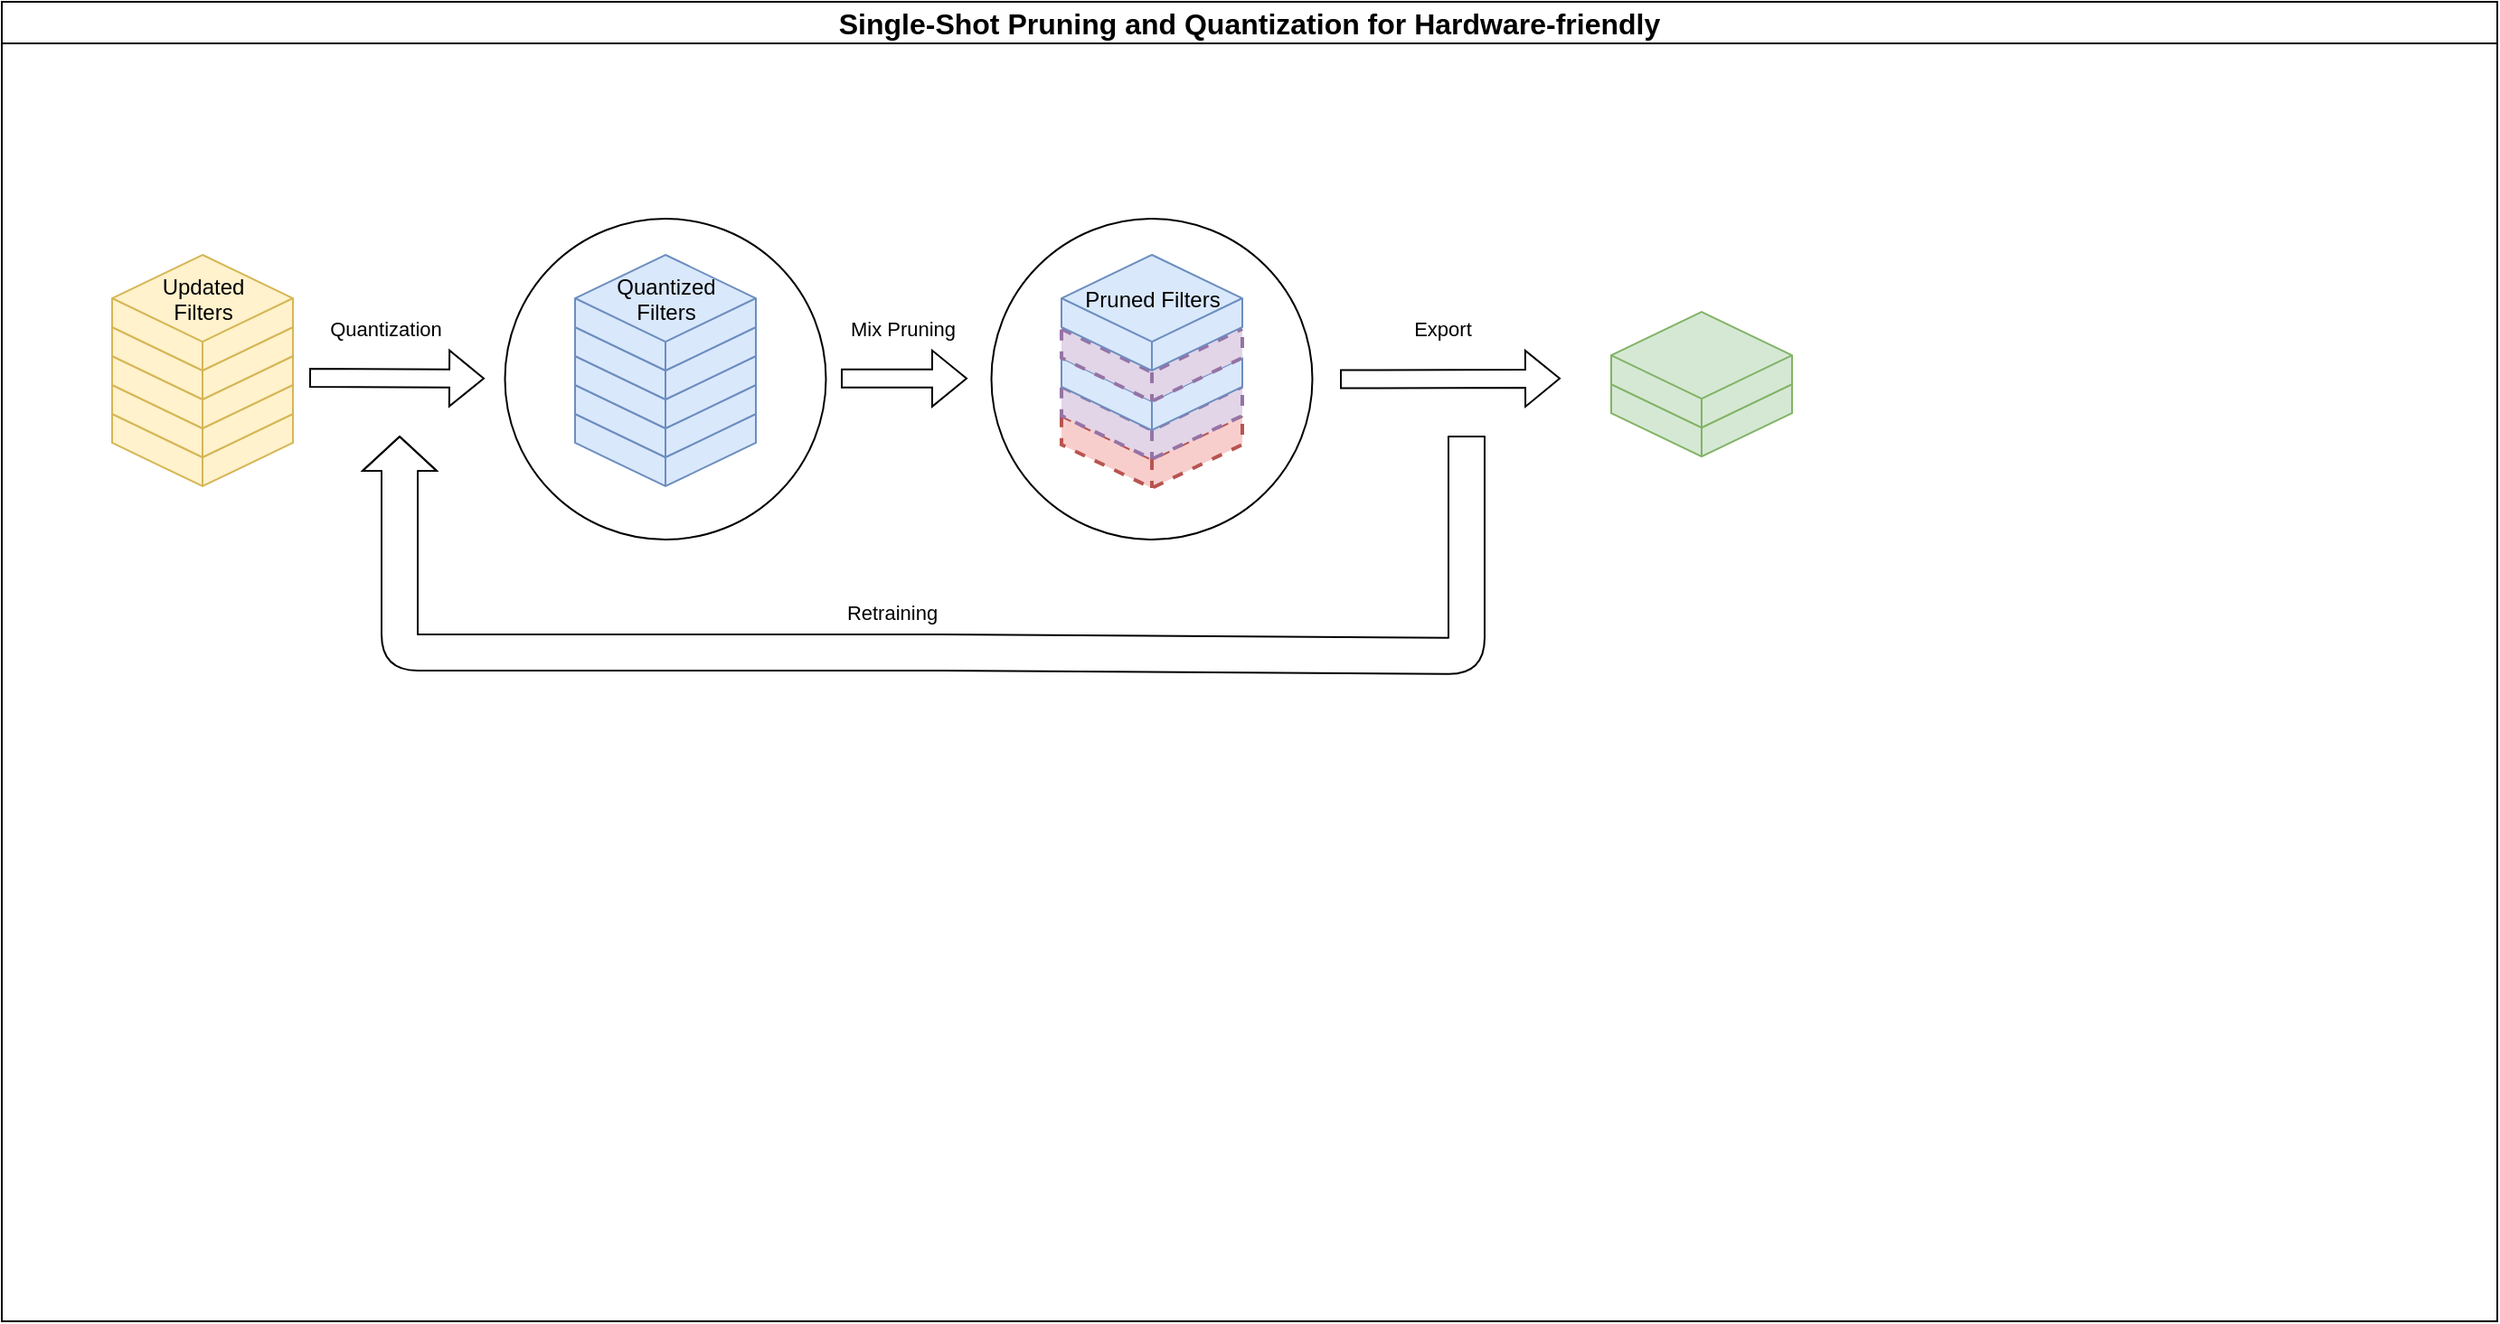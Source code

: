<mxfile version="21.3.5" type="github">
  <diagram name="第 1 页" id="9iZRizX3N21t1pR2slK-">
    <mxGraphModel dx="1304" dy="724" grid="1" gridSize="10" guides="1" tooltips="1" connect="1" arrows="1" fold="1" page="1" pageScale="1" pageWidth="827" pageHeight="1169" math="0" shadow="0">
      <root>
        <mxCell id="0" />
        <mxCell id="1" parent="0" />
        <mxCell id="0Aem7aCA6XUBFZICTMyG-1" value="&lt;font style=&quot;font-size: 16px;&quot;&gt;Single-Shot Pruning and Quantization for&amp;nbsp;Hardware-friendly&lt;/font&gt;" style="swimlane;whiteSpace=wrap;html=1;" vertex="1" parent="1">
          <mxGeometry x="60" y="90" width="1380" height="730" as="geometry" />
        </mxCell>
        <mxCell id="0Aem7aCA6XUBFZICTMyG-78" value="" style="ellipse;whiteSpace=wrap;html=1;aspect=fixed;" vertex="1" parent="0Aem7aCA6XUBFZICTMyG-1">
          <mxGeometry x="547.25" y="120" width="177.5" height="177.5" as="geometry" />
        </mxCell>
        <mxCell id="0Aem7aCA6XUBFZICTMyG-38" value="" style="ellipse;whiteSpace=wrap;html=1;aspect=fixed;" vertex="1" parent="0Aem7aCA6XUBFZICTMyG-1">
          <mxGeometry x="278.25" y="120" width="177.5" height="177.5" as="geometry" />
        </mxCell>
        <mxCell id="0Aem7aCA6XUBFZICTMyG-63" value="" style="group" vertex="1" connectable="0" parent="0Aem7aCA6XUBFZICTMyG-1">
          <mxGeometry x="61" y="140" width="100" height="128" as="geometry" />
        </mxCell>
        <mxCell id="0Aem7aCA6XUBFZICTMyG-56" value="" style="html=1;shape=mxgraph.basic.isocube;isoAngle=15;fillColor=#fff2cc;strokeColor=#d6b656;" vertex="1" parent="0Aem7aCA6XUBFZICTMyG-63">
          <mxGeometry y="64" width="100" height="64" as="geometry" />
        </mxCell>
        <mxCell id="0Aem7aCA6XUBFZICTMyG-58" style="edgeStyle=orthogonalEdgeStyle;rounded=0;orthogonalLoop=1;jettySize=auto;html=1;exitX=0.5;exitY=1;exitDx=0;exitDy=0;exitPerimeter=0;fillColor=#fff2cc;strokeColor=#d6b656;" edge="1" parent="0Aem7aCA6XUBFZICTMyG-63" source="0Aem7aCA6XUBFZICTMyG-56" target="0Aem7aCA6XUBFZICTMyG-56">
          <mxGeometry relative="1" as="geometry" />
        </mxCell>
        <mxCell id="0Aem7aCA6XUBFZICTMyG-59" value="" style="html=1;shape=mxgraph.basic.isocube;isoAngle=15;fillColor=#fff2cc;strokeColor=#d6b656;" vertex="1" parent="0Aem7aCA6XUBFZICTMyG-63">
          <mxGeometry y="48" width="100" height="64" as="geometry" />
        </mxCell>
        <mxCell id="0Aem7aCA6XUBFZICTMyG-60" value="" style="html=1;shape=mxgraph.basic.isocube;isoAngle=15;fillColor=#fff2cc;strokeColor=#d6b656;" vertex="1" parent="0Aem7aCA6XUBFZICTMyG-63">
          <mxGeometry y="32" width="100" height="64" as="geometry" />
        </mxCell>
        <mxCell id="0Aem7aCA6XUBFZICTMyG-61" value="" style="html=1;shape=mxgraph.basic.isocube;isoAngle=15;fillColor=#fff2cc;strokeColor=#d6b656;" vertex="1" parent="0Aem7aCA6XUBFZICTMyG-63">
          <mxGeometry y="16" width="100" height="64" as="geometry" />
        </mxCell>
        <mxCell id="0Aem7aCA6XUBFZICTMyG-62" value="&lt;font color=&quot;#000000&quot;&gt;Updated&lt;br&gt;Filters&lt;br&gt;&lt;br&gt;&lt;/font&gt;" style="html=1;shape=mxgraph.basic.isocube;isoAngle=15;fillColor=#fff2cc;strokeColor=#d6b656;" vertex="1" parent="0Aem7aCA6XUBFZICTMyG-63">
          <mxGeometry width="100" height="64" as="geometry" />
        </mxCell>
        <mxCell id="0Aem7aCA6XUBFZICTMyG-65" value="" style="html=1;shape=mxgraph.basic.isocube;isoAngle=15;fillColor=#dae8fc;strokeColor=#6c8ebf;" vertex="1" parent="0Aem7aCA6XUBFZICTMyG-1">
          <mxGeometry x="317" y="204" width="100" height="64" as="geometry" />
        </mxCell>
        <mxCell id="0Aem7aCA6XUBFZICTMyG-66" style="edgeStyle=orthogonalEdgeStyle;rounded=0;orthogonalLoop=1;jettySize=auto;html=1;exitX=0.5;exitY=1;exitDx=0;exitDy=0;exitPerimeter=0;fillColor=#dae8fc;strokeColor=#6c8ebf;" edge="1" parent="0Aem7aCA6XUBFZICTMyG-1" source="0Aem7aCA6XUBFZICTMyG-65" target="0Aem7aCA6XUBFZICTMyG-65">
          <mxGeometry relative="1" as="geometry" />
        </mxCell>
        <mxCell id="0Aem7aCA6XUBFZICTMyG-67" value="" style="html=1;shape=mxgraph.basic.isocube;isoAngle=15;fillColor=#dae8fc;strokeColor=#6c8ebf;" vertex="1" parent="0Aem7aCA6XUBFZICTMyG-1">
          <mxGeometry x="317" y="188" width="100" height="64" as="geometry" />
        </mxCell>
        <mxCell id="0Aem7aCA6XUBFZICTMyG-68" value="" style="html=1;shape=mxgraph.basic.isocube;isoAngle=15;fillColor=#dae8fc;strokeColor=#6c8ebf;" vertex="1" parent="0Aem7aCA6XUBFZICTMyG-1">
          <mxGeometry x="317" y="172" width="100" height="64" as="geometry" />
        </mxCell>
        <mxCell id="0Aem7aCA6XUBFZICTMyG-69" value="" style="html=1;shape=mxgraph.basic.isocube;isoAngle=15;fillColor=#dae8fc;strokeColor=#6c8ebf;" vertex="1" parent="0Aem7aCA6XUBFZICTMyG-1">
          <mxGeometry x="317" y="156" width="100" height="64" as="geometry" />
        </mxCell>
        <mxCell id="0Aem7aCA6XUBFZICTMyG-70" value="&lt;font color=&quot;#000000&quot;&gt;Quantized&lt;br&gt;Filters&lt;br&gt;&lt;br&gt;&lt;/font&gt;" style="html=1;shape=mxgraph.basic.isocube;isoAngle=15;fillColor=#dae8fc;strokeColor=#6c8ebf;" vertex="1" parent="0Aem7aCA6XUBFZICTMyG-1">
          <mxGeometry x="317" y="140" width="100" height="64" as="geometry" />
        </mxCell>
        <mxCell id="0Aem7aCA6XUBFZICTMyG-71" value="" style="html=1;shape=mxgraph.basic.isocube;isoAngle=15;fillColor=#f8cecc;strokeColor=#b85450;strokeWidth=2;dashed=1;" vertex="1" parent="0Aem7aCA6XUBFZICTMyG-1">
          <mxGeometry x="586" y="205" width="100" height="64" as="geometry" />
        </mxCell>
        <mxCell id="0Aem7aCA6XUBFZICTMyG-72" style="edgeStyle=orthogonalEdgeStyle;rounded=0;orthogonalLoop=1;jettySize=auto;html=1;exitX=0.5;exitY=1;exitDx=0;exitDy=0;exitPerimeter=0;fillColor=#dae8fc;strokeColor=#6c8ebf;" edge="1" parent="0Aem7aCA6XUBFZICTMyG-1" source="0Aem7aCA6XUBFZICTMyG-71" target="0Aem7aCA6XUBFZICTMyG-71">
          <mxGeometry relative="1" as="geometry" />
        </mxCell>
        <mxCell id="0Aem7aCA6XUBFZICTMyG-73" value="" style="html=1;shape=mxgraph.basic.isocube;isoAngle=15;fillColor=#e1d5e7;strokeColor=#9673a6;dashed=1;strokeWidth=2;" vertex="1" parent="0Aem7aCA6XUBFZICTMyG-1">
          <mxGeometry x="586" y="189" width="100" height="64" as="geometry" />
        </mxCell>
        <mxCell id="0Aem7aCA6XUBFZICTMyG-74" value="" style="html=1;shape=mxgraph.basic.isocube;isoAngle=15;fillColor=#dae8fc;strokeColor=#6c8ebf;" vertex="1" parent="0Aem7aCA6XUBFZICTMyG-1">
          <mxGeometry x="586" y="173" width="100" height="64" as="geometry" />
        </mxCell>
        <mxCell id="0Aem7aCA6XUBFZICTMyG-75" value="" style="html=1;shape=mxgraph.basic.isocube;isoAngle=15;fillColor=#e1d5e7;strokeColor=#9673a6;dashed=1;strokeWidth=2;" vertex="1" parent="0Aem7aCA6XUBFZICTMyG-1">
          <mxGeometry x="586" y="157" width="100" height="64" as="geometry" />
        </mxCell>
        <mxCell id="0Aem7aCA6XUBFZICTMyG-76" value="&lt;font color=&quot;#000000&quot;&gt;Pruned Filters&lt;br&gt;&lt;br&gt;&lt;/font&gt;" style="html=1;shape=mxgraph.basic.isocube;isoAngle=15;fillColor=#dae8fc;strokeColor=#6c8ebf;" vertex="1" parent="0Aem7aCA6XUBFZICTMyG-1">
          <mxGeometry x="586" y="140" width="100" height="64" as="geometry" />
        </mxCell>
        <mxCell id="0Aem7aCA6XUBFZICTMyG-77" value="" style="shape=flexArrow;endArrow=classic;html=1;rounded=0;" edge="1" parent="0Aem7aCA6XUBFZICTMyG-1">
          <mxGeometry width="50" height="50" relative="1" as="geometry">
            <mxPoint x="170" y="208" as="sourcePoint" />
            <mxPoint x="267" y="208.41" as="targetPoint" />
          </mxGeometry>
        </mxCell>
        <mxCell id="0Aem7aCA6XUBFZICTMyG-92" value="Quantization" style="edgeLabel;html=1;align=center;verticalAlign=middle;resizable=0;points=[];" vertex="1" connectable="0" parent="0Aem7aCA6XUBFZICTMyG-77">
          <mxGeometry x="0.084" y="5" relative="1" as="geometry">
            <mxPoint x="-11" y="-22" as="offset" />
          </mxGeometry>
        </mxCell>
        <mxCell id="0Aem7aCA6XUBFZICTMyG-79" value="" style="shape=flexArrow;endArrow=classic;html=1;rounded=0;" edge="1" parent="0Aem7aCA6XUBFZICTMyG-1">
          <mxGeometry width="50" height="50" relative="1" as="geometry">
            <mxPoint x="464" y="208.41" as="sourcePoint" />
            <mxPoint x="534" y="208.41" as="targetPoint" />
          </mxGeometry>
        </mxCell>
        <mxCell id="0Aem7aCA6XUBFZICTMyG-93" value="Mix Pruning" style="edgeLabel;html=1;align=center;verticalAlign=middle;resizable=0;points=[];" vertex="1" connectable="0" parent="0Aem7aCA6XUBFZICTMyG-79">
          <mxGeometry x="-0.422" y="6" relative="1" as="geometry">
            <mxPoint x="14" y="-22" as="offset" />
          </mxGeometry>
        </mxCell>
        <mxCell id="0Aem7aCA6XUBFZICTMyG-81" value="" style="group" vertex="1" connectable="0" parent="0Aem7aCA6XUBFZICTMyG-1">
          <mxGeometry x="910" y="156" width="100" height="128" as="geometry" />
        </mxCell>
        <mxCell id="0Aem7aCA6XUBFZICTMyG-83" style="edgeStyle=orthogonalEdgeStyle;rounded=0;orthogonalLoop=1;jettySize=auto;html=1;exitX=0.5;exitY=1;exitDx=0;exitDy=0;exitPerimeter=0;fillColor=#d5e8d4;strokeColor=#82b366;" edge="1" parent="0Aem7aCA6XUBFZICTMyG-81">
          <mxGeometry relative="1" as="geometry">
            <mxPoint x="30" y="111.55" as="sourcePoint" />
            <mxPoint x="30" y="111.55" as="targetPoint" />
          </mxGeometry>
        </mxCell>
        <mxCell id="0Aem7aCA6XUBFZICTMyG-84" value="" style="html=1;shape=mxgraph.basic.isocube;isoAngle=15;fillColor=#d5e8d4;strokeColor=#82b366;" vertex="1" parent="0Aem7aCA6XUBFZICTMyG-81">
          <mxGeometry x="-20" y="31.55" width="100" height="64" as="geometry" />
        </mxCell>
        <mxCell id="0Aem7aCA6XUBFZICTMyG-85" value="" style="html=1;shape=mxgraph.basic.isocube;isoAngle=15;fillColor=#d5e8d4;strokeColor=#82b366;" vertex="1" parent="0Aem7aCA6XUBFZICTMyG-81">
          <mxGeometry x="-20" y="15.55" width="100" height="64" as="geometry" />
        </mxCell>
        <mxCell id="0Aem7aCA6XUBFZICTMyG-90" value="" style="endArrow=classic;html=1;rounded=1;shape=flexArrow;strokeWidth=1;width=20;" edge="1" parent="0Aem7aCA6XUBFZICTMyG-1">
          <mxGeometry width="50" height="50" relative="1" as="geometry">
            <mxPoint x="810" y="240" as="sourcePoint" />
            <mxPoint x="220" y="240" as="targetPoint" />
            <Array as="points">
              <mxPoint x="810" y="362" />
              <mxPoint x="520" y="360" />
              <mxPoint x="220" y="360" />
            </Array>
          </mxGeometry>
        </mxCell>
        <mxCell id="0Aem7aCA6XUBFZICTMyG-95" value="Retraining" style="edgeLabel;html=1;align=center;verticalAlign=middle;resizable=0;points=[];" vertex="1" connectable="0" parent="0Aem7aCA6XUBFZICTMyG-90">
          <mxGeometry x="0.097" y="-5" relative="1" as="geometry">
            <mxPoint x="16" y="-17" as="offset" />
          </mxGeometry>
        </mxCell>
        <mxCell id="0Aem7aCA6XUBFZICTMyG-80" value="" style="shape=flexArrow;endArrow=classic;html=1;rounded=0;" edge="1" parent="0Aem7aCA6XUBFZICTMyG-1">
          <mxGeometry width="50" height="50" relative="1" as="geometry">
            <mxPoint x="740" y="208.8" as="sourcePoint" />
            <mxPoint x="862" y="208.39" as="targetPoint" />
          </mxGeometry>
        </mxCell>
        <mxCell id="0Aem7aCA6XUBFZICTMyG-94" value="Export&amp;nbsp;" style="edgeLabel;html=1;align=center;verticalAlign=middle;resizable=0;points=[];" vertex="1" connectable="0" parent="0Aem7aCA6XUBFZICTMyG-80">
          <mxGeometry x="-0.205" y="6" relative="1" as="geometry">
            <mxPoint x="9" y="-22" as="offset" />
          </mxGeometry>
        </mxCell>
      </root>
    </mxGraphModel>
  </diagram>
</mxfile>
